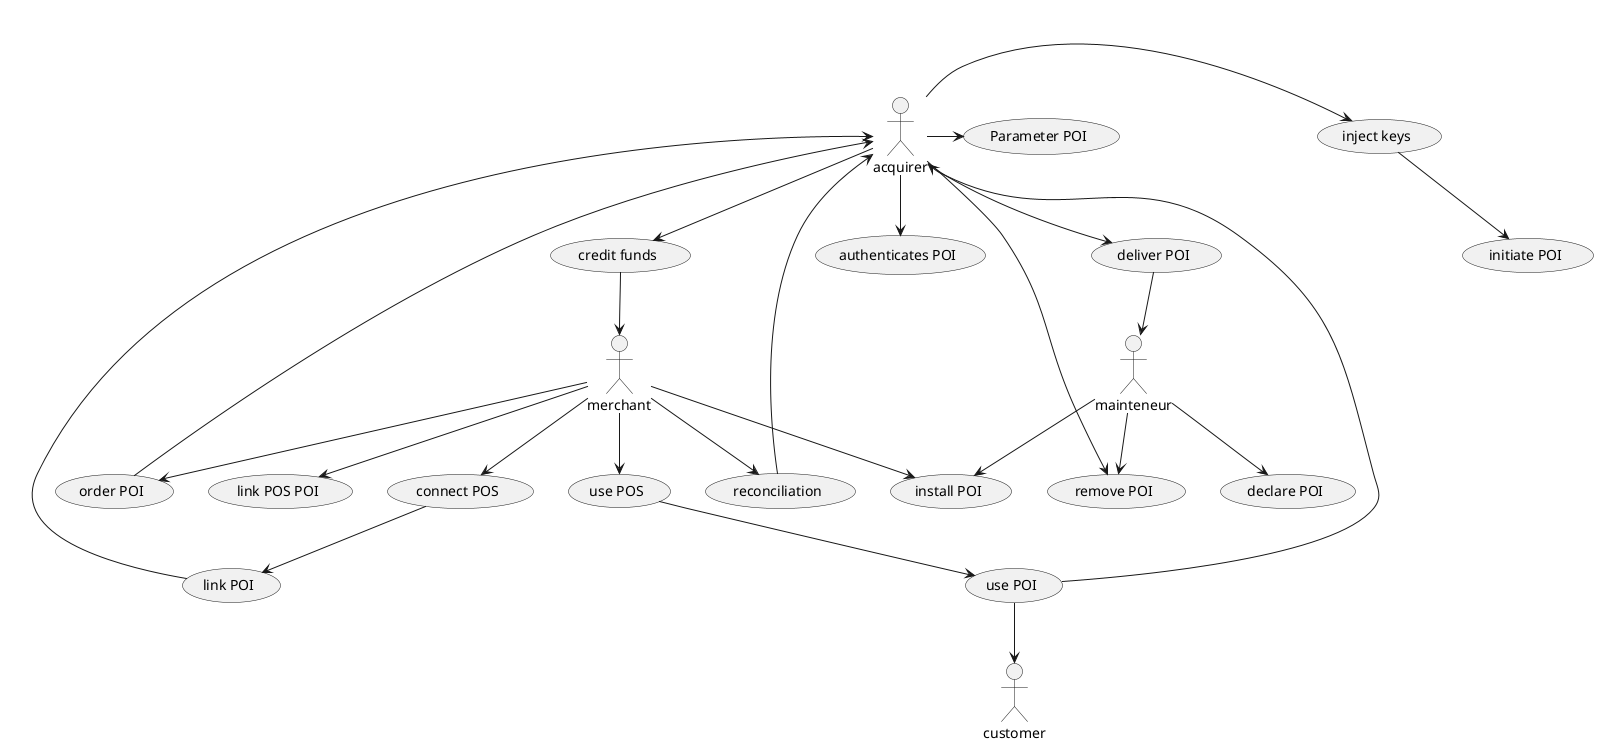 @startuml
:merchant:
:acquirer:
:mainteneur:
:customer:
(install POI)
(connect POS)
(link POS POI)


(declare POI)
mainteneur --> (declare POI)
(link POI) --> acquirer
mainteneur --> (install POI)
merchant --> (install POI)
merchant --> (order POI)
(order POI) --> acquirer
acquirer --> (deliver POI)
(deliver POI) --> mainteneur
merchant --> (connect POS)
(connect POS) --> (link POI)
acquirer  -> (inject keys)
(inject keys) --> (initiate POI)
acquirer --> (authenticates POI)
merchant --> (link POS POI)
merchant --> (use POS) 
(use POS) --> (use POI)
(use POI) --> customer
(use POI) --> acquirer
acquirer --> (remove POI)
mainteneur --> (remove POI)
acquirer -> (Parameter POI)
merchant --> (reconciliation)
(reconciliation) --> acquirer
acquirer --> (credit funds)
(credit funds) --> merchant
@enduml